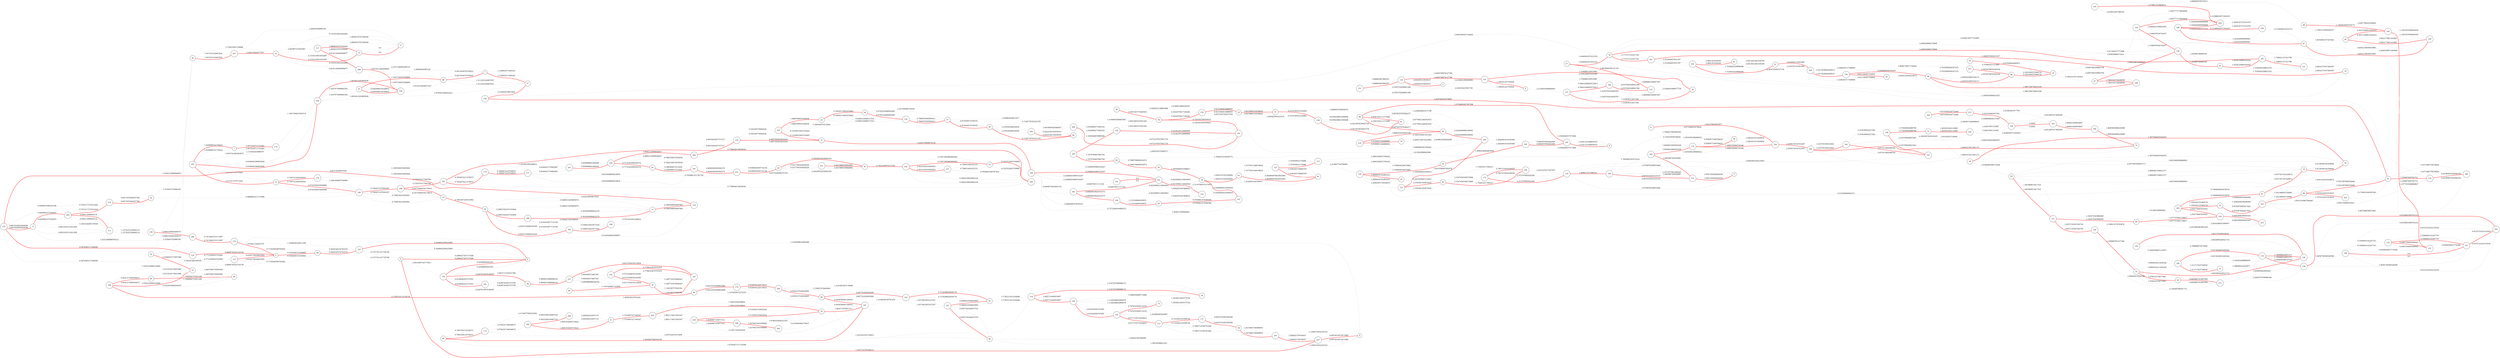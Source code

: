 graph {
rankdir = LR;
node [shape = circle];
235 -- 236 [label=0.9184062390903049, color=lightgray]
236 -- 235 [label=0.9184062390903049, color=red, penwidth=2.0]
232 -- 237 [label=0.964462072867567, color=lightgray]
237 -- 232 [label=0.964462072867567, color=lightgray]
224 -- 223 [label=2.6012793967584487, color=lightgray]
220 -- 241 [label=0.659066802380456, color=red, penwidth=2.0]
241 -- 220 [label=0.659066802380456, color=lightgray]
240 -- 218 [label=3.13917183505459, color=lightgray]
217 -- 242 [label=0.5913352010492854, color=lightgray]
242 -- 217 [label=0.5913352010492854, color=red, penwidth=2.0]
214 -- 245 [label=0.7033117374251644, color=red, penwidth=2.0]
245 -- 214 [label=0.7033117374251644, color=lightgray]
221 -- 212 [label=0.8211626696337335, color=lightgray]
210 -- 216 [label=0.559189779949528, color=lightgray]
216 -- 210 [label=0.559189779949528, color=lightgray]
244 -- 209 [label=1.6033883029384957, color=lightgray]
205 -- 218 [label=1.9851176413502547, color=lightgray]
218 -- 205 [label=1.9851176413502547, color=lightgray]
204 -- 220 [label=0.6862125909658037, color=red, penwidth=2.0]
204 -- 216 [label=0.8819263007757517, color=red, penwidth=2.0]
216 -- 204 [label=0.8819263007757517, color=lightgray]
220 -- 204 [label=0.6862125909658037, color=lightgray]
225 -- 202 [label=2.4434288203260657, color=lightgray]
201 -- 233 [label=3.351904607831197, color=lightgray]
233 -- 201 [label=3.351904607831197, color=lightgray]
196 -- 199 [label=0.7492871078565297, color=red, penwidth=2.0]
199 -- 196 [label=0.7492871078565297, color=lightgray]
195 -- 196 [label=0.5783570177667061, color=lightgray]
196 -- 195 [label=0.5783570177667061, color=red, penwidth=2.0]
194 -- 218 [label=1.6249667319671512, color=lightgray]
194 -- 240 [label=1.6278423541608682, color=lightgray]
218 -- 194 [label=1.6249667319671512, color=red, penwidth=2.0]
240 -- 194 [label=1.6278423541608682, color=red, penwidth=2.0]
193 -- 243 [label=0.6992879592842995, color=red, penwidth=2.0]
243 -- 193 [label=0.6992879592842995, color=lightgray]
191 -- 212 [label=0.4006296294584274, color=lightgray]
212 -- 191 [label=0.4006296294584274, color=red, penwidth=2.0]
190 -- 242 [label=0.5682339834962334, color=lightgray]
190 -- 195 [label=0.7786040136038341, color=red, penwidth=2.0]
195 -- 190 [label=0.7786040136038341, color=lightgray]
217 -- 190 [label=0.7838825549787424, color=lightgray]
242 -- 190 [label=0.5682339834962334, color=lightgray]
189 -- 203 [label=1.7685862291672414, color=lightgray]
198 -- 188 [label=0.5566415363589061, color=lightgray]
187 -- 232 [label=0.7798103679741619, color=red, penwidth=2.0]
187 -- 237 [label=0.9173750378116936, color=red, penwidth=2.0]
232 -- 187 [label=0.7798103679741619, color=lightgray]
237 -- 187 [label=0.9173750378116936, color=lightgray]
186 -- 239 [label=0.6862249485409275, color=red, penwidth=2.0]
239 -- 186 [label=0.6862249485409275, color=lightgray]
185 -- 188 [label=0.4743618977110156, color=lightgray]
185 -- 198 [label=0.5398516925971434, color=red, penwidth=2.0]
188 -- 185 [label=0.4743618977110156, color=lightgray]
198 -- 185 [label=0.5398516925971434, color=lightgray]
179 -- 246 [label=0.9169761229170615, color=red, penwidth=2.0]
246 -- 179 [label=0.9169761229170615, color=lightgray]
178 -- 199 [label=1.1881494897528666, color=lightgray]
177 -- 241 [label=0.8300633770983997, color=lightgray]
177 -- 191 [label=0.8518498694018816, color=lightgray]
191 -- 177 [label=0.8518498694018816, color=lightgray]
241 -- 177 [label=0.8300633770983997, color=lightgray]
176 -- 186 [label=0.7413802533113497, color=red, penwidth=2.0]
186 -- 176 [label=0.7413802533113497, color=lightgray]
175 -- 195 [label=0.7834674211478075, color=red, penwidth=2.0]
175 -- 177 [label=0.7884872224709819, color=red, penwidth=2.0]
175 -- 178 [label=1.1083592919265826, color=lightgray]
177 -- 175 [label=0.7884872224709819, color=lightgray]
178 -- 175 [label=1.1083592919265826, color=lightgray]
195 -- 175 [label=0.7834674211478075, color=lightgray]
241 -- 175 [label=1.1207867995296912, color=lightgray]
174 -- 236 [label=1.7467395827655574, color=lightgray]
174 -- 235 [label=1.8353722483463675, color=lightgray]
206 -- 173 [label=2.3116677962025562, color=lightgray]
170 -- 223 [label=2.092176460053023, color=lightgray]
169 -- 170 [label=0.42390907043846104, color=red, penwidth=2.0]
169 -- 223 [label=2.087208058627604, color=lightgray]
170 -- 169 [label=0.42390907043846104, color=lightgray]
168 -- 187 [label=2.1528110112130134, color=red, penwidth=2.0]
166 -- 200 [label=1.3204829608896889, color=lightgray]
200 -- 166 [label=1.3204829608896889, color=red, penwidth=2.0]
165 -- 231 [label=1.2377316348869827, color=red, penwidth=2.0]
164 -- 215 [label=0.8370360326772049, color=red, penwidth=2.0]
215 -- 164 [label=0.8370360326772049, color=lightgray]
163 -- 184 [label=1.600931828654801, color=lightgray]
163 -- 230 [label=2.4266836155543627, color=lightgray]
164 -- 163 [label=3.3598589628137647, color=lightgray]
184 -- 163 [label=1.600931828654801, color=red, penwidth=2.0]
215 -- 163 [label=2.52282441917784, color=lightgray]
162 -- 227 [label=1.008562739744037, color=lightgray]
227 -- 162 [label=1.008562739744037, color=red, penwidth=2.0]
161 -- 246 [label=1.159927674469404, color=lightgray]
173 -- 161 [label=2.097224270315406, color=lightgray]
160 -- 206 [label=0.4025340234067143, color=red, penwidth=2.0]
160 -- 173 [label=2.0764327198346675, color=lightgray]
173 -- 160 [label=2.0764327198346675, color=lightgray]
206 -- 160 [label=0.4025340234067143, color=lightgray]
158 -- 192 [label=2.333638920227382, color=lightgray]
192 -- 158 [label=2.333638920227382, color=lightgray]
230 -- 158 [label=2.3920597003419433, color=lightgray]
156 -- 163 [label=0.0005, color=red, penwidth=2.0]
156 -- 184 [label=1.6012697617828209, color=lightgray]
156 -- 230 [label=2.42627997147897, color=lightgray]
163 -- 156 [label=0.0005, color=lightgray]
164 -- 156 [label=3.3593871464896643, color=lightgray]
184 -- 156 [label=1.6012697617828209, color=lightgray]
215 -- 156 [label=2.522352465457592, color=red, penwidth=2.0]
230 -- 156 [label=2.42627997147897, color=lightgray]
155 -- 189 [label=1.808615727566254, color=red, penwidth=2.0]
155 -- 172 [label=2.312767885024349, color=red, penwidth=2.0]
172 -- 155 [label=2.312767885024349, color=lightgray]
154 -- 180 [label=5.5909786907123875, color=lightgray]
152 -- 231 [label=0.5981558492566943, color=lightgray]
231 -- 152 [label=0.5981558492566943, color=red, penwidth=2.0]
151 -- 224 [label=3.313558648945271, color=lightgray]
150 -- 226 [label=1.2517829604208515, color=red, penwidth=2.0]
213 -- 150 [label=3.8646736071756442, color=lightgray]
226 -- 150 [label=1.2517829604208515, color=lightgray]
149 -- 225 [label=0.9481908299493343, color=red, penwidth=2.0]
149 -- 202 [label=1.659176967655954, color=red, penwidth=2.0]
202 -- 149 [label=1.659176967655954, color=lightgray]
225 -- 149 [label=0.9481908299493343, color=lightgray]
148 -- 152 [label=0.3590605102207747, color=lightgray]
148 -- 222 [label=0.9132723252130183, color=lightgray]
152 -- 148 [label=0.3590605102207747, color=lightgray]
222 -- 148 [label=0.9132723252130183, color=lightgray]
231 -- 148 [label=0.9560650657774309, color=lightgray]
147 -- 148 [label=0.0, color=red, penwidth=2.0]
147 -- 152 [label=0.3590605102207747, color=red, penwidth=2.0]
147 -- 222 [label=0.9132723252130183, color=red, penwidth=2.0]
148 -- 147 [label=0.0, color=lightgray]
152 -- 147 [label=0.3590605102207747, color=lightgray]
222 -- 147 [label=0.9132723252130183, color=lightgray]
231 -- 147 [label=0.9560650657774309, color=lightgray]
146 -- 157 [label=0.36633299059735613, color=red, penwidth=2.0]
157 -- 146 [label=0.36633299059735613, color=lightgray]
171 -- 145 [label=1.343985863020887, color=lightgray]
144 -- 200 [label=1.0447777179859858, color=lightgray]
144 -- 166 [label=2.0080221438022043, color=lightgray]
200 -- 144 [label=1.0447777179859858, color=red, penwidth=2.0]
143 -- 209 [label=1.0330990271992322, color=lightgray]
209 -- 143 [label=1.0330990271992322, color=lightgray]
229 -- 143 [label=1.1840209879896548, color=red, penwidth=2.0]
141 -- 143 [label=0.5234230124860806, color=red, penwidth=2.0]
141 -- 209 [label=0.6721479375851735, color=red, penwidth=2.0]
143 -- 141 [label=0.5234230124860806, color=lightgray]
159 -- 141 [label=0.9527420742257526, color=lightgray]
209 -- 141 [label=0.6721479375851735, color=lightgray]
229 -- 141 [label=1.658353475589572, color=lightgray]
140 -- 142 [label=2.2294176145352367, color=red, penwidth=2.0]
140 -- 192 [label=2.252704190523025, color=red, penwidth=2.0]
142 -- 140 [label=2.2294176145352367, color=lightgray]
192 -- 140 [label=2.252704190523025, color=lightgray]
139 -- 222 [label=0.8334661900761212, color=red, penwidth=2.0]
139 -- 148 [label=1.4656736369328596, color=lightgray]
139 -- 147 [label=1.4656736369328596, color=lightgray]
222 -- 139 [label=0.8334661900761212, color=lightgray]
138 -- 170 [label=2.8403290267150405, color=lightgray]
136 -- 144 [label=1.1546678526745207, color=red, penwidth=2.0]
136 -- 200 [label=2.1969350855225533, color=lightgray]
144 -- 136 [label=1.1546678526745207, color=lightgray]
135 -- 153 [label=0.7712458816745804, color=lightgray]
153 -- 135 [label=0.7712458816745804, color=lightgray]
134 -- 182 [label=0.6109646307275051, color=lightgray]
182 -- 134 [label=0.6109646307275051, color=red, penwidth=2.0]
133 -- 180 [label=0.9215820853293544, color=red, penwidth=2.0]
133 -- 139 [label=1.8394846588107203, color=red, penwidth=2.0]
154 -- 133 [label=4.788688975074494, color=lightgray]
180 -- 133 [label=0.9215820853293544, color=lightgray]
131 -- 189 [label=0.9970532433125116, color=red, penwidth=2.0]
131 -- 203 [label=1.640266740502899, color=lightgray]
189 -- 131 [label=0.9970532433125116, color=lightgray]
203 -- 131 [label=1.640266740502899, color=red, penwidth=2.0]
130 -- 133 [label=1.796986922601273, color=lightgray]
130 -- 180 [label=2.140452498888959, color=lightgray]
133 -- 130 [label=1.796986922601273, color=red, penwidth=2.0]
154 -- 130 [label=3.861370598634634, color=red, penwidth=2.0]
211 -- 130 [label=2.659095983600447, color=lightgray]
129 -- 165 [label=1.1581507069462054, color=lightgray]
165 -- 129 [label=1.1581507069462054, color=lightgray]
128 -- 166 [label=0.12398003871591655, color=red, penwidth=2.0]
128 -- 200 [label=1.4404191751014703, color=lightgray]
166 -- 128 [label=0.12398003871591655, color=lightgray]
200 -- 128 [label=1.4404191751014703, color=lightgray]
127 -- 234 [label=1.6937150291592744, color=red, penwidth=2.0]
234 -- 127 [label=1.6937150291592744, color=lightgray]
126 -- 145 [label=0.935243930747485, color=red, penwidth=2.0]
145 -- 126 [label=0.935243930747485, color=lightgray]
125 -- 135 [label=0.5676385117308385, color=red, penwidth=2.0]
135 -- 125 [label=0.5676385117308385, color=lightgray]
214 -- 125 [label=0.9066951086225196, color=lightgray]
176 -- 122 [label=1.1859639328411284, color=lightgray]
121 -- 181 [label=1.708041337321786, color=red, penwidth=2.0]
181 -- 121 [label=1.708041337321786, color=lightgray]
120 -- 123 [label=2.2682291110026833, color=lightgray]
119 -- 126 [label=0.965713440933697, color=red, penwidth=2.0]
126 -- 119 [label=0.965713440933697, color=lightgray]
118 -- 151 [label=1.968802907860507, color=red, penwidth=2.0]
151 -- 118 [label=1.968802907860507, color=lightgray]
117 -- 208 [label=0.8191140640960877, color=red, penwidth=2.0]
208 -- 117 [label=0.8191140640960877, color=lightgray]
116 -- 188 [label=0.5105044661900657, color=lightgray]
125 -- 116 [label=0.82714058055448, color=red, penwidth=2.0]
115 -- 146 [label=0.6707085208941346, color=red, penwidth=2.0]
115 -- 157 [label=1.0185703019428767, color=lightgray]
146 -- 115 [label=0.6707085208941346, color=lightgray]
157 -- 115 [label=1.0185703019428767, color=lightgray]
114 -- 203 [label=1.0040633495950348, color=red, penwidth=2.0]
114 -- 142 [label=1.2468339584724188, color=red, penwidth=2.0]
142 -- 114 [label=1.2468339584724188, color=lightgray]
203 -- 114 [label=1.0040633495950348, color=lightgray]
113 -- 145 [label=0.6717150735244823, color=red, penwidth=2.0]
113 -- 171 [label=0.7333902235508728, color=red, penwidth=2.0]
145 -- 113 [label=0.6717150735244823, color=lightgray]
171 -- 113 [label=0.7333902235508728, color=lightgray]
112 -- 137 [label=1.353950623176488, color=red, penwidth=2.0]
112 -- 120 [label=2.419807754760695, color=lightgray]
137 -- 112 [label=1.353950623176488, color=lightgray]
111 -- 245 [label=0.584112668926122, color=red, penwidth=2.0]
111 -- 239 [label=1.1375247250060114, color=lightgray]
239 -- 111 [label=1.1375247250060114, color=lightgray]
245 -- 111 [label=0.584112668926122, color=lightgray]
110 -- 118 [label=1.4264738974127766, color=red, penwidth=2.0]
118 -- 110 [label=1.4264738974127766, color=lightgray]
109 -- 243 [label=1.2644461910259368, color=lightgray]
123 -- 109 [label=1.8433286467692076, color=red, penwidth=2.0]
219 -- 109 [label=1.9989669381958262, color=lightgray]
243 -- 109 [label=1.2644461910259368, color=lightgray]
108 -- 183 [label=0.49646818629193373, color=red, penwidth=2.0]
167 -- 108 [label=1.264813760994085, color=lightgray]
183 -- 108 [label=0.49646818629193373, color=lightgray]
107 -- 192 [label=0.871015482066765, color=red, penwidth=2.0]
107 -- 158 [label=2.252708560821841, color=red, penwidth=2.0]
107 -- 155 [label=2.4092091420215045, color=lightgray]
158 -- 107 [label=2.252708560821841, color=lightgray]
192 -- 107 [label=0.871015482066765, color=lightgray]
106 -- 183 [label=0.6494872824005118, color=lightgray]
108 -- 106 [label=1.0984098187835019, color=lightgray]
124 -- 106 [label=0.7272286160486233, color=lightgray]
105 -- 200 [label=2.579811419464612, color=red, penwidth=2.0]
105 -- 144 [label=2.819632387386702, color=lightgray]
104 -- 172 [label=0.7967212624249459, color=red, penwidth=2.0]
104 -- 155 [label=2.4214235317267407, color=lightgray]
172 -- 104 [label=0.7967212624249459, color=lightgray]
103 -- 197 [label=1.0575822852147247, color=lightgray]
161 -- 103 [label=1.3236828358787476, color=lightgray]
197 -- 103 [label=1.0575822852147247, color=lightgray]
246 -- 103 [label=1.1101887497178096, color=lightgray]
102 -- 106 [label=0.35066503960332207, color=lightgray]
102 -- 124 [label=0.44256892118629043, color=lightgray]
106 -- 102 [label=0.35066503960332207, color=lightgray]
124 -- 102 [label=0.44256892118629043, color=lightgray]
183 -- 102 [label=0.640076011111182, color=lightgray]
101 -- 102 [label=0.0, color=lightgray]
101 -- 106 [label=0.35066503960332207, color=lightgray]
101 -- 124 [label=0.44256892118629043, color=lightgray]
102 -- 101 [label=0.0, color=red, penwidth=2.0]
106 -- 101 [label=0.35066503960332207, color=red, penwidth=2.0]
124 -- 101 [label=0.44256892118629043, color=red, penwidth=2.0]
183 -- 101 [label=0.640076011111182, color=red, penwidth=2.0]
100 -- 236 [label=1.0818414393985836, color=red, penwidth=2.0]
208 -- 100 [label=1.8457811462900995, color=red, penwidth=2.0]
236 -- 100 [label=1.0818414393985836, color=lightgray]
99 -- 238 [label=0.6189248823564948, color=lightgray]
109 -- 99 [label=1.2160958021471788, color=lightgray]
193 -- 99 [label=1.0754806367387508, color=red, penwidth=2.0]
238 -- 99 [label=0.6189248823564948, color=lightgray]
98 -- 165 [label=1.7593916050726175, color=red, penwidth=2.0]
98 -- 129 [label=1.9267768422938842, color=lightgray]
105 -- 98 [label=2.669465079374513, color=lightgray]
97 -- 129 [label=0.8032139939019961, color=red, penwidth=2.0]
97 -- 166 [label=1.503229090990462, color=lightgray]
128 -- 97 [label=1.5718000031810713, color=lightgray]
129 -- 97 [label=0.8032139939019961, color=lightgray]
166 -- 97 [label=1.503229090990462, color=red, penwidth=2.0]
96 -- 213 [label=2.0025078876249194, color=red, penwidth=2.0]
213 -- 96 [label=2.0025078876249194, color=lightgray]
95 -- 123 [label=1.2794381305870202, color=lightgray]
95 -- 104 [label=1.752835217583217, color=lightgray]
95 -- 172 [label=2.3547456189575984, color=lightgray]
104 -- 95 [label=1.752835217583217, color=red, penwidth=2.0]
123 -- 95 [label=1.2794381305870202, color=red, penwidth=2.0]
172 -- 95 [label=2.3547456189575984, color=lightgray]
94 -- 109 [label=0.4244468989166942, color=red, penwidth=2.0]
94 -- 99 [label=0.8079557970582277, color=lightgray]
99 -- 94 [label=0.8079557970582277, color=red, penwidth=2.0]
109 -- 94 [label=0.4244468989166942, color=lightgray]
123 -- 94 [label=2.2602725875433682, color=lightgray]
219 -- 94 [label=1.8682202038303746, color=red, penwidth=2.0]
93 -- 167 [label=1.5116790433157443, color=lightgray]
92 -- 150 [label=0.911190567334842, color=red, penwidth=2.0]
92 -- 226 [label=1.3396343717596981, color=lightgray]
150 -- 92 [label=0.911190567334842, color=lightgray]
226 -- 92 [label=1.3396343717596981, color=lightgray]
91 -- 99 [label=0.2581544111573596, color=red, penwidth=2.0]
91 -- 238 [label=0.5412878439425738, color=red, penwidth=2.0]
91 -- 94 [label=0.9770951284291632, color=lightgray]
94 -- 91 [label=0.9770951284291632, color=lightgray]
99 -- 91 [label=0.2581544111573596, color=lightgray]
238 -- 91 [label=0.5412878439425738, color=lightgray]
90 -- 127 [label=1.687869615817525, color=red, penwidth=2.0]
127 -- 90 [label=1.687869615817525, color=lightgray]
89 -- 232 [label=1.2085886686544762, color=lightgray]
88 -- 223 [label=1.291398950750696, color=red, penwidth=2.0]
88 -- 224 [label=1.7070322931919033, color=red, penwidth=2.0]
223 -- 88 [label=1.291398950750696, color=lightgray]
224 -- 88 [label=1.7070322931919033, color=lightgray]
87 -- 181 [label=1.4556150899190345, color=red, penwidth=2.0]
87 -- 121 [label=1.7558544358801476, color=lightgray]
87 -- 136 [label=2.46388746699195, color=red, penwidth=2.0]
121 -- 87 [label=1.7558544358801476, color=lightgray]
136 -- 87 [label=2.46388746699195, color=lightgray]
181 -- 87 [label=1.4556150899190345, color=lightgray]
100 -- 86 [label=1.8147472826815327, color=lightgray]
208 -- 86 [label=2.1071106900208125, color=lightgray]
85 -- 93 [label=0.7666798680022872, color=red, penwidth=2.0]
85 -- 229 [label=1.1070790847992744, color=red, penwidth=2.0]
93 -- 85 [label=0.7666798680022872, color=lightgray]
229 -- 85 [label=1.1070790847992744, color=lightgray]
84 -- 244 [label=0.4424180150039103, color=red, penwidth=2.0]
244 -- 84 [label=0.4424180150039103, color=lightgray]
83 -- 191 [label=0.398589613512449, color=lightgray]
83 -- 220 [label=0.7174342060426152, color=red, penwidth=2.0]
83 -- 204 [label=0.7882358276556556, color=lightgray]
191 -- 83 [label=0.398589613512449, color=red, penwidth=2.0]
204 -- 83 [label=0.7882358276556556, color=lightgray]
212 -- 83 [label=0.7959881531781742, color=lightgray]
220 -- 83 [label=0.7174342060426152, color=lightgray]
82 -- 221 [label=0.5217344343629226, color=lightgray]
82 -- 212 [label=0.6384626300732136, color=red, penwidth=2.0]
212 -- 82 [label=0.6384626300732136, color=lightgray]
221 -- 82 [label=0.5217344343629226, color=lightgray]
81 -- 170 [label=1.256967640792712, color=lightgray]
81 -- 88 [label=1.5521597469332848, color=lightgray]
81 -- 169 [label=1.6371499778578626, color=lightgray]
88 -- 81 [label=1.5521597469332848, color=red, penwidth=2.0]
138 -- 81 [label=2.029726555474899, color=red, penwidth=2.0]
169 -- 81 [label=1.6371499778578626, color=lightgray]
170 -- 81 [label=1.256967640792712, color=red, penwidth=2.0]
223 -- 81 [label=1.9591229185530972, color=lightgray]
224 -- 81 [label=3.1739635426387642, color=lightgray]
80 -- 197 [label=0.9587185249070752, color=red, penwidth=2.0]
80 -- 227 [label=1.38254568821432, color=lightgray]
80 -- 162 [label=1.395041597946095, color=lightgray]
179 -- 80 [label=1.4333301957330011, color=lightgray]
197 -- 80 [label=0.9587185249070752, color=lightgray]
79 -- 120 [label=1.1509629229475662, color=red, penwidth=2.0]
79 -- 243 [label=1.9990438964665094, color=red, penwidth=2.0]
79 -- 112 [label=2.0691050915794524, color=lightgray]
112 -- 79 [label=2.0691050915794524, color=lightgray]
120 -- 79 [label=1.1509629229475662, color=lightgray]
78 -- 181 [label=2.490634686179406, color=lightgray]
78 -- 201 [label=2.773737125251783, color=lightgray]
181 -- 78 [label=2.490634686179406, color=red, penwidth=2.0]
201 -- 78 [label=2.773737125251783, color=red, penwidth=2.0]
77 -- 210 [label=0.13330015003742643, color=red, penwidth=2.0]
77 -- 216 [label=0.4857263632952202, color=red, penwidth=2.0]
77 -- 106 [label=1.0263379609076126, color=red, penwidth=2.0]
210 -- 77 [label=0.13330015003742643, color=lightgray]
216 -- 77 [label=0.4857263632952202, color=lightgray]
76 -- 218 [label=0.5143922724925016, color=red, penwidth=2.0]
76 -- 205 [label=1.50631936188844, color=red, penwidth=2.0]
76 -- 161 [label=1.840571932851311, color=red, penwidth=2.0]
194 -- 76 [label=1.8769325640523167, color=lightgray]
205 -- 76 [label=1.50631936188844, color=lightgray]
218 -- 76 [label=0.5143922724925016, color=lightgray]
240 -- 76 [label=3.2378493664776937, color=lightgray]
75 -- 199 [label=0.6743500055609066, color=red, penwidth=2.0]
75 -- 178 [label=0.7367312264320041, color=red, penwidth=2.0]
75 -- 235 [label=1.011017279773201, color=red, penwidth=2.0]
178 -- 75 [label=0.7367312264320041, color=lightgray]
199 -- 75 [label=0.6743500055609066, color=lightgray]
235 -- 75 [label=1.011017279773201, color=lightgray]
74 -- 184 [label=1.8065600488220688, color=red, penwidth=2.0]
74 -- 140 [label=1.8405315672381173, color=red, penwidth=2.0]
74 -- 192 [label=2.6830109205890307, color=lightgray]
140 -- 74 [label=1.8405315672381173, color=lightgray]
184 -- 74 [label=1.8065600488220688, color=lightgray]
73 -- 145 [label=0.7978163009114335, color=red, penwidth=2.0]
73 -- 126 [label=1.1144508602894976, color=lightgray]
126 -- 73 [label=1.1144508602894976, color=lightgray]
145 -- 73 [label=0.7978163009114335, color=lightgray]
72 -- 158 [label=1.573938562968706, color=red, penwidth=2.0]
72 -- 230 [label=1.803052592133685, color=lightgray]
158 -- 72 [label=1.573938562968706, color=lightgray]
230 -- 72 [label=1.803052592133685, color=red, penwidth=2.0]
71 -- 142 [label=3.501379034037877, color=red, penwidth=2.0]
71 -- 114 [label=4.136105658708444, color=lightgray]
70 -- 219 [label=0.9160601344889995, color=red, penwidth=2.0]
70 -- 109 [label=2.039821004402098, color=lightgray]
70 -- 94 [label=2.1005352841597293, color=lightgray]
219 -- 70 [label=0.9160601344889995, color=lightgray]
69 -- 179 [label=0.40216536399843666, color=red, penwidth=2.0]
69 -- 246 [label=1.1474950675275255, color=lightgray]
89 -- 69 [label=1.493835616793228, color=lightgray]
179 -- 69 [label=0.40216536399843666, color=lightgray]
68 -- 228 [label=1.5867166728814526, color=red, penwidth=2.0]
68 -- 96 [label=2.4050252805324113, color=red, penwidth=2.0]
68 -- 213 [label=2.5525008364347315, color=lightgray]
92 -- 68 [label=3.6450134540218073, color=lightgray]
96 -- 68 [label=2.4050252805324113, color=lightgray]
150 -- 68 [label=3.0360860939703307, color=red, penwidth=2.0]
213 -- 68 [label=2.5525008364347315, color=lightgray]
228 -- 68 [label=1.5867166728814526, color=lightgray]
67 -- 233 [label=1.7224625220886496, color=red, penwidth=2.0]
67 -- 226 [label=2.416192132261008, color=lightgray]
226 -- 67 [label=2.416192132261008, color=red, penwidth=2.0]
233 -- 67 [label=1.7224625220886496, color=lightgray]
66 -- 161 [label=0.5858599491346053, color=red, penwidth=2.0]
66 -- 246 [label=0.6583257020654695, color=red, penwidth=2.0]
66 -- 103 [label=0.867741626292069, color=red, penwidth=2.0]
103 -- 66 [label=0.867741626292069, color=lightgray]
161 -- 66 [label=0.5858599491346053, color=lightgray]
246 -- 66 [label=0.6583257020654695, color=lightgray]
65 -- 137 [label=1.5340295759860705, color=red, penwidth=2.0]
85 -- 65 [label=1.7942812516436772, color=lightgray]
137 -- 65 [label=1.5340295759860705, color=lightgray]
64 -- 168 [label=0.8541571869392675, color=red, penwidth=2.0]
168 -- 64 [label=0.8541571869392675, color=lightgray]
63 -- 65 [label=0.004964876634923801, color=red, penwidth=2.0]
63 -- 137 [label=1.5377921348478818, color=lightgray]
65 -- 63 [label=0.004964876634923801, color=lightgray]
137 -- 63 [label=1.5377921348478818, color=lightgray]
62 -- 167 [label=0.9760961479280588, color=red, penwidth=2.0]
62 -- 108 [label=1.110144864420855, color=red, penwidth=2.0]
108 -- 62 [label=1.110144864420855, color=lightgray]
167 -- 62 [label=0.9760961479280588, color=lightgray]
61 -- 233 [label=2.0661203256345, color=red, penwidth=2.0]
61 -- 67 [label=3.0013041465336356, color=lightgray]
61 -- 226 [label=4.385478309147139, color=lightgray]
67 -- 61 [label=3.0013041465336356, color=lightgray]
233 -- 61 [label=2.0661203256345, color=lightgray]
60 -- 173 [label=0.7991050118726571, color=red, penwidth=2.0]
60 -- 161 [label=1.4832947448164158, color=red, penwidth=2.0]
60 -- 119 [label=1.6792447111722566, color=lightgray]
173 -- 60 [label=0.7991050118726571, color=lightgray]
59 -- 171 [label=0.6455533595296348, color=red, penwidth=2.0]
59 -- 113 [label=0.7882714760791464, color=lightgray]
59 -- 162 [label=1.0272862746089855, color=red, penwidth=2.0]
113 -- 59 [label=0.7882714760791464, color=lightgray]
162 -- 59 [label=1.0272862746089855, color=lightgray]
171 -- 59 [label=0.6455533595296348, color=lightgray]
58 -- 159 [label=0.3022976017106292, color=red, penwidth=2.0]
58 -- 141 [label=0.7291003360306421, color=red, penwidth=2.0]
58 -- 143 [label=1.0921965253561283, color=lightgray]
141 -- 58 [label=0.7291003360306421, color=lightgray]
143 -- 58 [label=1.0921965253561283, color=lightgray]
159 -- 58 [label=0.3022976017106292, color=lightgray]
209 -- 58 [label=1.2166840386887667, color=lightgray]
57 -- 78 [label=1.9309502557031353, color=red, penwidth=2.0]
57 -- 115 [label=2.8618064592141743, color=red, penwidth=2.0]
57 -- 146 [label=2.9394390978552285, color=lightgray]
78 -- 57 [label=1.9309502557031353, color=lightgray]
56 -- 114 [label=0.9560877208708435, color=red, penwidth=2.0]
56 -- 203 [label=1.2954385280668521, color=lightgray]
56 -- 142 [label=1.5063553531620624, color=lightgray]
71 -- 56 [label=4.877448055079626, color=lightgray]
114 -- 56 [label=0.9560877208708435, color=lightgray]
142 -- 56 [label=1.5063553531620624, color=lightgray]
189 -- 56 [label=1.7088427809485565, color=lightgray]
203 -- 56 [label=1.2954385280668521, color=lightgray]
55 -- 242 [label=0.15071993895965002, color=red, penwidth=2.0]
55 -- 190 [label=0.5325522697350882, color=red, penwidth=2.0]
55 -- 217 [label=0.729631482325153, color=lightgray]
190 -- 55 [label=0.5325522697350882, color=lightgray]
217 -- 55 [label=0.729631482325153, color=lightgray]
242 -- 55 [label=0.15071993895965002, color=lightgray]
54 -- 167 [label=0.22849494523949423, color=red, penwidth=2.0]
54 -- 62 [label=1.0562931647984852, color=lightgray]
54 -- 63 [label=1.4282101561044864, color=red, penwidth=2.0]
62 -- 54 [label=1.0562931647984852, color=lightgray]
63 -- 54 [label=1.4282101561044864, color=lightgray]
65 -- 54 [label=1.4328361036769017, color=lightgray]
93 -- 54 [label=1.4920480052598823, color=red, penwidth=2.0]
167 -- 54 [label=0.22849494523949423, color=lightgray]
53 -- 223 [label=0.9703974082817821, color=red, penwidth=2.0]
53 -- 202 [label=1.3561641235484745, color=lightgray]
202 -- 53 [label=1.3561641235484745, color=red, penwidth=2.0]
223 -- 53 [label=0.9703974082817821, color=lightgray]
51 -- 100 [label=0.9393088150336952, color=red, penwidth=2.0]
51 -- 236 [label=1.2207975466882302, color=lightgray]
51 -- 86 [label=1.2567194953528809, color=red, penwidth=2.0]
86 -- 51 [label=1.2567194953528809, color=lightgray]
100 -- 51 [label=0.9393088150336952, color=lightgray]
236 -- 51 [label=1.2207975466882302, color=lightgray]
50 -- 90 [label=1.8031664509966903, color=lightgray]
90 -- 50 [label=1.8031664509966903, color=lightgray]
49 -- 127 [label=1.145473543998289, color=red, penwidth=2.0]
49 -- 149 [label=1.2277375941136617, color=red, penwidth=2.0]
49 -- 202 [label=1.91284558969092, color=lightgray]
127 -- 49 [label=1.145473543998289, color=lightgray]
149 -- 49 [label=1.2277375941136617, color=lightgray]
225 -- 49 [label=2.0533893663891463, color=lightgray]
234 -- 49 [label=2.358013570783679, color=lightgray]
48 -- 122 [label=0.5626326154783374, color=red, penwidth=2.0]
48 -- 153 [label=0.7154284380705062, color=lightgray]
122 -- 48 [label=0.5626326154783374, color=lightgray]
153 -- 48 [label=0.7154284380705062, color=lightgray]
47 -- 228 [label=1.7683192726428094, color=red, penwidth=2.0]
47 -- 136 [label=2.499236019266693, color=red, penwidth=2.0]
47 -- 144 [label=2.93634089471914, color=lightgray]
228 -- 47 [label=1.7683192726428094, color=lightgray]
46 -- 64 [label=1.7469492751651385, color=red, penwidth=2.0]
46 -- 168 [label=2.3223016449204033, color=lightgray]
52 -- 46 [label=3.336301464196544, color=lightgray]
64 -- 46 [label=1.7469492751651385, color=lightgray]
45 -- 82 [label=0.26436554238402254, color=red, penwidth=2.0]
45 -- 221 [label=0.4673690190844892, color=red, penwidth=2.0]
45 -- 242 [label=0.7822356678137354, color=red, penwidth=2.0]
82 -- 45 [label=0.26436554238402254, color=lightgray]
221 -- 45 [label=0.4673690190844892, color=lightgray]
44 -- 207 [label=1.657181522947924, color=lightgray]
44 -- 52 [label=3.703643722066149, color=lightgray]
52 -- 44 [label=3.703643722066149, color=lightgray]
207 -- 44 [label=1.657181522947924, color=red, penwidth=2.0]
43 -- 197 [label=0.5889025046643965, color=red, penwidth=2.0]
43 -- 103 [label=0.7130398656456719, color=red, penwidth=2.0]
43 -- 119 [label=1.1782311912354066, color=lightgray]
103 -- 43 [label=0.7130398656456719, color=lightgray]
119 -- 43 [label=1.1782311912354066, color=lightgray]
197 -- 43 [label=0.5889025046643965, color=lightgray]
42 -- 132 [label=0.6589125966317533, color=lightgray]
42 -- 210 [label=1.0885596951936038, color=red, penwidth=2.0]
132 -- 42 [label=0.6589125966317533, color=lightgray]
210 -- 42 [label=1.0885596951936038, color=lightgray]
41 -- 202 [label=0.7484609943076478, color=red, penwidth=2.0]
41 -- 53 [label=1.4388206038280085, color=lightgray]
53 -- 41 [label=1.4388206038280085, color=lightgray]
202 -- 41 [label=0.7484609943076478, color=lightgray]
40 -- 84 [label=0.7196778793321355, color=red, penwidth=2.0]
40 -- 244 [label=1.070039368434639, color=lightgray]
84 -- 40 [label=0.7196778793321355, color=lightgray]
244 -- 40 [label=1.070039368434639, color=lightgray]
39 -- 119 [label=1.2747255586988115, color=lightgray]
39 -- 73 [label=1.3654812045575728, color=lightgray]
39 -- 126 [label=1.5689504899772966, color=lightgray]
73 -- 39 [label=1.3654812045575728, color=lightgray]
119 -- 39 [label=1.2747255586988115, color=red, penwidth=2.0]
38 -- 134 [label=0.6297010878186587, color=red, penwidth=2.0]
38 -- 182 [label=0.9246742561572706, color=lightgray]
38 -- 237 [label=0.9800612888998316, color=red, penwidth=2.0]
134 -- 38 [label=0.6297010878186587, color=lightgray]
182 -- 38 [label=0.9246742561572706, color=lightgray]
237 -- 38 [label=0.9800612888998316, color=lightgray]
37 -- 132 [label=0.7860555005850411, color=red, penwidth=2.0]
37 -- 40 [label=0.872830075100535, color=red, penwidth=2.0]
40 -- 37 [label=0.872830075100535, color=lightgray]
84 -- 37 [label=1.329962634813477, color=lightgray]
132 -- 37 [label=0.7860555005850411, color=lightgray]
36 -- 58 [label=3.3047245770260543, color=red, penwidth=2.0]
36 -- 159 [label=3.3394321148961894, color=lightgray]
35 -- 232 [label=0.3721826030324365, color=red, penwidth=2.0]
35 -- 69 [label=1.144108757942184, color=red, penwidth=2.0]
35 -- 187 [label=1.1497723078940447, color=lightgray]
69 -- 35 [label=1.144108757942184, color=lightgray]
89 -- 35 [label=1.1507428991742696, color=red, penwidth=2.0]
187 -- 35 [label=1.1497723078940447, color=lightgray]
232 -- 35 [label=0.3721826030324365, color=lightgray]
34 -- 42 [label=0.19056153861679465, color=red, penwidth=2.0]
34 -- 132 [label=0.4702530489002692, color=red, penwidth=2.0]
34 -- 210 [label=1.206508570214064, color=lightgray]
37 -- 34 [label=1.251769084136526, color=lightgray]
42 -- 34 [label=0.19056153861679465, color=lightgray]
132 -- 34 [label=0.4702530489002692, color=lightgray]
33 -- 168 [label=1.5202319066510892, color=red, penwidth=2.0]
33 -- 64 [label=1.8123234176051486, color=lightgray]
33 -- 46 [label=1.9407940745993644, color=lightgray]
46 -- 33 [label=1.9407940745993644, color=lightgray]
52 -- 33 [label=2.5286874737697396, color=red, penwidth=2.0]
64 -- 33 [label=1.8123234176051486, color=lightgray]
168 -- 33 [label=1.5202319066510892, color=lightgray]
32 -- 130 [label=1.8025895428521714, color=lightgray]
32 -- 180 [label=1.8064034211659326, color=lightgray]
130 -- 32 [label=1.8025895428521714, color=red, penwidth=2.0]
180 -- 32 [label=1.8064034211659326, color=lightgray]
211 -- 32 [label=2.138266786441772, color=lightgray]
234 -- 32 [label=2.256869761417349, color=red, penwidth=2.0]
31 -- 238 [label=0.5310346222234484, color=red, penwidth=2.0]
31 -- 91 [label=1.0680653538056553, color=lightgray]
238 -- 31 [label=0.5310346222234484, color=lightgray]
30 -- 157 [label=1.518636312617341, color=red, penwidth=2.0]
30 -- 110 [label=1.704986216953088, color=lightgray]
30 -- 146 [label=1.8806883340947287, color=lightgray]
110 -- 30 [label=1.704986216953088, color=red, penwidth=2.0]
115 -- 30 [label=2.5349430388077754, color=lightgray]
146 -- 30 [label=1.8806883340947287, color=lightgray]
157 -- 30 [label=1.518636312617341, color=lightgray]
29 -- 96 [label=5.376062251313685, color=lightgray]
29 -- 128 [label=5.917385977777688, color=lightgray]
28 -- 50 [label=1.3937464403542035, color=red, penwidth=2.0]
28 -- 90 [label=2.4398469398714346, color=lightgray]
50 -- 28 [label=1.3937464403542035, color=lightgray]
72 -- 28 [label=3.05183923724694, color=lightgray]
27 -- 86 [label=1.511203182897655, color=lightgray]
27 -- 51 [label=1.9793627484622411, color=lightgray]
86 -- 27 [label=1.511203182897655, color=lightgray]
138 -- 27 [label=2.335945478815804, color=red, penwidth=2.0]
26 -- 165 [label=0.30273348014383433, color=red, penwidth=2.0]
26 -- 129 [label=0.863177861161883, color=red, penwidth=2.0]
26 -- 231 [label=1.4629339971440949, color=lightgray]
97 -- 26 [label=1.4632663257247462, color=lightgray]
98 -- 26 [label=1.7902131995938337, color=lightgray]
129 -- 26 [label=0.863177861161883, color=lightgray]
165 -- 26 [label=0.30273348014383433, color=lightgray]
25 -- 120 [label=1.9908439742983353, color=lightgray]
25 -- 79 [label=3.1026289562240614, color=lightgray]
25 -- 95 [label=3.2427629947314953, color=lightgray]
120 -- 25 [label=1.9908439742983353, color=red, penwidth=2.0]
24 -- 188 [label=0.26851929167193844, color=red, penwidth=2.0]
24 -- 185 [label=0.4565720096545548, color=lightgray]
116 -- 24 [label=0.634236958872632, color=lightgray]
185 -- 24 [label=0.4565720096545548, color=red, penwidth=2.0]
188 -- 24 [label=0.26851929167193844, color=lightgray]
23 -- 31 [label=0.6019894102058624, color=red, penwidth=2.0]
23 -- 159 [label=0.9231062614888955, color=red, penwidth=2.0]
23 -- 238 [label=1.085445945222514, color=lightgray]
31 -- 23 [label=0.6019894102058624, color=lightgray]
36 -- 23 [label=3.5760615906329187, color=lightgray]
159 -- 23 [label=0.9231062614888955, color=lightgray]
22 -- 117 [label=2.062667314425667, color=lightgray]
44 -- 22 [label=3.734525947158488, color=lightgray]
207 -- 22 [label=2.349135000377797, color=red, penwidth=2.0]
21 -- 205 [label=1.7310997227196347, color=red, penwidth=2.0]
21 -- 160 [label=1.8081034400719422, color=red, penwidth=2.0]
21 -- 206 [label=2.065640522937131, color=lightgray]
160 -- 21 [label=1.8081034400719422, color=lightgray]
205 -- 21 [label=1.7310997227196347, color=lightgray]
206 -- 21 [label=2.065640522937131, color=lightgray]
20 -- 211 [label=0.6858967414997681, color=red, penwidth=2.0]
20 -- 32 [label=1.978222578477963, color=lightgray]
20 -- 234 [label=2.694440218301381, color=lightgray]
32 -- 20 [label=1.978222578477963, color=red, penwidth=2.0]
211 -- 20 [label=0.6858967414997681, color=lightgray]
19 -- 201 [label=1.1900976094421827, color=lightgray]
19 -- 78 [label=2.8186130277141683, color=lightgray]
19 -- 121 [label=2.9832273547284363, color=lightgray]
121 -- 19 [label=2.9832273547284363, color=lightgray]
201 -- 19 [label=1.1900976094421827, color=red, penwidth=2.0]
18 -- 96 [label=2.1621620337060716, color=red, penwidth=2.0]
18 -- 228 [label=3.0067560359962706, color=lightgray]
18 -- 47 [label=3.160232341142024, color=lightgray]
29 -- 18 [label=4.423506044982871, color=red, penwidth=2.0]
96 -- 18 [label=2.1621620337060716, color=lightgray]
228 -- 18 [label=3.0067560359962706, color=lightgray]
17 -- 116 [label=0.1864568850967969, color=lightgray]
17 -- 188 [label=0.3624856686822279, color=red, penwidth=2.0]
17 -- 24 [label=0.5480513205895974, color=lightgray]
24 -- 17 [label=0.5480513205895974, color=lightgray]
116 -- 17 [label=0.1864568850967969, color=red, penwidth=2.0]
188 -- 17 [label=0.3624856686822279, color=lightgray]
198 -- 17 [label=0.7521923291286633, color=lightgray]
16 -- 214 [label=0.8417455494387799, color=red, penwidth=2.0]
16 -- 199 [label=0.9869893211175098, color=lightgray]
16 -- 235 [label=1.0345214980849855, color=lightgray]
214 -- 16 [label=0.8417455494387799, color=lightgray]
15 -- 50 [label=0.8138280162294684, color=lightgray]
15 -- 41 [label=1.5437347181429872, color=red, penwidth=2.0]
15 -- 90 [label=1.8694467336621277, color=lightgray]
28 -- 15 [label=2.2075565360823717, color=lightgray]
41 -- 15 [label=1.5437347181429872, color=lightgray]
50 -- 15 [label=0.8138280162294684, color=red, penwidth=2.0]
90 -- 15 [label=1.8694467336621277, color=lightgray]
14 -- 180 [label=1.511717625748936, color=red, penwidth=2.0]
14 -- 139 [label=2.2095570709986188, color=lightgray]
14 -- 133 [label=2.386999254293977, color=lightgray]
180 -- 14 [label=1.511717625748936, color=lightgray]
13 -- 245 [label=0.8428602375245833, color=red, penwidth=2.0]
13 -- 125 [label=0.8673228925838399, color=red, penwidth=2.0]
13 -- 111 [label=0.8931819131621492, color=lightgray]
111 -- 13 [label=0.8931819131621492, color=lightgray]
125 -- 13 [label=0.8673228925838399, color=lightgray]
186 -- 13 [label=1.2221280988505212, color=lightgray]
239 -- 13 [label=1.1941524400176038, color=lightgray]
245 -- 13 [label=0.8428602375245833, color=lightgray]
12 -- 22 [label=0.1535314951402495, color=red, penwidth=2.0]
12 -- 117 [label=1.9858533707200026, color=lightgray]
22 -- 12 [label=0.1535314951402495, color=lightgray]
117 -- 12 [label=1.9858533707200026, color=red, penwidth=2.0]
11 -- 12 [label=0.0, color=red, penwidth=2.0]
11 -- 22 [label=0.1535314951402495, color=lightgray]
11 -- 117 [label=1.9858533707200026, color=lightgray]
12 -- 11 [label=0.0, color=lightgray]
22 -- 11 [label=0.1535314951402495, color=lightgray]
117 -- 11 [label=1.9858533707200026, color=lightgray]
207 -- 11 [label=2.48453950864139, color=lightgray]
10 -- 196 [label=0.24733948330179614, color=red, penwidth=2.0]
10 -- 199 [label=0.759819221920583, color=lightgray]
10 -- 24 [label=0.7803347230515902, color=red, penwidth=2.0]
196 -- 10 [label=0.24733948330179614, color=lightgray]
199 -- 10 [label=0.759819221920583, color=lightgray]
9 -- 122 [label=0.3446642569225883, color=red, penwidth=2.0]
9 -- 134 [label=0.54566895641955, color=red, penwidth=2.0]
122 -- 9 [label=0.3446642569225883, color=lightgray]
134 -- 9 [label=0.54566895641955, color=lightgray]
182 -- 9 [label=1.0407113192427568, color=lightgray]
8 -- 9 [label=0.2666227297137268, color=red, penwidth=2.0]
8 -- 122 [label=0.3757351327730749, color=lightgray]
8 -- 134 [label=0.6415887545772611, color=lightgray]
9 -- 8 [label=0.2666227297137268, color=lightgray]
122 -- 8 [label=0.3757351327730749, color=lightgray]
227 -- 8 [label=1.0161722787008127, color=red, penwidth=2.0]
7 -- 86 [label=0.4015438705795421, color=red, penwidth=2.0]
7 -- 27 [label=1.120802471446242, color=red, penwidth=2.0]
7 -- 51 [label=1.39929628385128, color=lightgray]
27 -- 7 [label=1.120802471446242, color=lightgray]
86 -- 7 [label=0.4015438705795421, color=lightgray]
6 -- 193 [label=1.0181155189859352, color=red, penwidth=2.0]
6 -- 243 [label=1.3346406557571964, color=lightgray]
6 -- 23 [label=1.613643888842884, color=lightgray]
193 -- 6 [label=1.0181155189859352, color=lightgray]
243 -- 6 [label=1.3346406557571964, color=lightgray]
5 -- 131 [label=1.9541350260409356, color=lightgray]
5 -- 155 [label=1.9750878258953446, color=lightgray]
5 -- 189 [label=2.1977877991289345, color=lightgray]
131 -- 5 [label=1.9541350260409356, color=red, penwidth=2.0]
155 -- 5 [label=1.9750878258953446, color=lightgray]
4 -- 110 [label=1.346291201783626, color=red, penwidth=2.0]
4 -- 118 [label=2.201653419591738, color=lightgray]
4 -- 157 [label=2.2729455008864603, color=lightgray]
110 -- 4 [label=1.346291201783626, color=lightgray]
3 -- 48 [label=0.5342040153349683, color=red, penwidth=2.0]
3 -- 153 [label=0.6320776059947083, color=red, penwidth=2.0]
3 -- 135 [label=0.6886745022142158, color=red, penwidth=2.0]
48 -- 3 [label=0.5342040153349683, color=lightgray]
135 -- 3 [label=0.6886745022142158, color=lightgray]
153 -- 3 [label=0.6320776059947083, color=lightgray]
176 -- 3 [label=1.070441124023176, color=red, penwidth=2.0]
2 -- 118 [label=2.002065103836537, color=lightgray]
2 -- 151 [label=2.0762752828081346, color=lightgray]
2 -- 110 [label=3.2236492396040863, color=lightgray]
118 -- 2 [label=2.002065103836537, color=red, penwidth=2.0]
151 -- 2 [label=2.0762752828081346, color=lightgray]
1 -- 174 [label=1.0073530711721683, color=red, penwidth=2.0]
1 -- 235 [label=1.0208698741759423, color=red, penwidth=2.0]
1 -- 75 [label=1.110504353886107, color=lightgray]
174 -- 1 [label=1.0073530711721683, color=lightgray]
235 -- 1 [label=1.0208698741759423, color=lightgray]
0 -- 227 [label=0.8874433672071689, color=red, penwidth=2.0]
0 -- 162 [label=1.1399272652235333, color=lightgray]
0 -- 153 [label=1.1439598812895488, color=lightgray]
162 -- 0 [label=1.1399272652235333, color=lightgray]
227 -- 0 [label=0.8874433672071689, color=lightgray]
}
